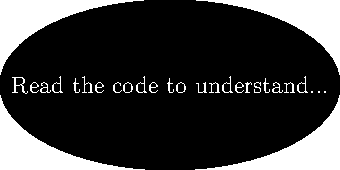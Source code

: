size(6cm); 
 
void extra() 
{ 
  label("Read the code to understand...",(0,0),white);
  plain.exitfunction(); 
} 

atexit(extra); 
fill(xscale(2)*unitcircle); 
